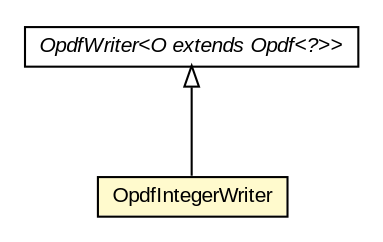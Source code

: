 #!/usr/local/bin/dot
#
# Class diagram 
# Generated by UMLGraph version 5.3 (http://www.umlgraph.org/)
#

digraph G {
	edge [fontname="arial",fontsize=10,labelfontname="arial",labelfontsize=10];
	node [fontname="arial",fontsize=10,shape=plaintext];
	nodesep=0.25;
	ranksep=0.5;
	// be.ac.ulg.montefiore.run.jahmm.io.OpdfWriter<O extends be.ac.ulg.montefiore.run.jahmm.Opdf<?>>
	c80353 [label=<<table title="be.ac.ulg.montefiore.run.jahmm.io.OpdfWriter" border="0" cellborder="1" cellspacing="0" cellpadding="2" port="p" href="./OpdfWriter.html">
		<tr><td><table border="0" cellspacing="0" cellpadding="1">
<tr><td align="center" balign="center"><font face="arial italic"> OpdfWriter&lt;O extends Opdf&lt;?&gt;&gt; </font></td></tr>
		</table></td></tr>
		</table>>, fontname="arial", fontcolor="black", fontsize=10.0];
	// be.ac.ulg.montefiore.run.jahmm.io.OpdfIntegerWriter
	c80357 [label=<<table title="be.ac.ulg.montefiore.run.jahmm.io.OpdfIntegerWriter" border="0" cellborder="1" cellspacing="0" cellpadding="2" port="p" bgcolor="lemonChiffon" href="./OpdfIntegerWriter.html">
		<tr><td><table border="0" cellspacing="0" cellpadding="1">
<tr><td align="center" balign="center"> OpdfIntegerWriter </td></tr>
		</table></td></tr>
		</table>>, fontname="arial", fontcolor="black", fontsize=10.0];
	//be.ac.ulg.montefiore.run.jahmm.io.OpdfIntegerWriter extends be.ac.ulg.montefiore.run.jahmm.io.OpdfWriter<be.ac.ulg.montefiore.run.jahmm.OpdfInteger>
	c80353:p -> c80357:p [dir=back,arrowtail=empty];
}

